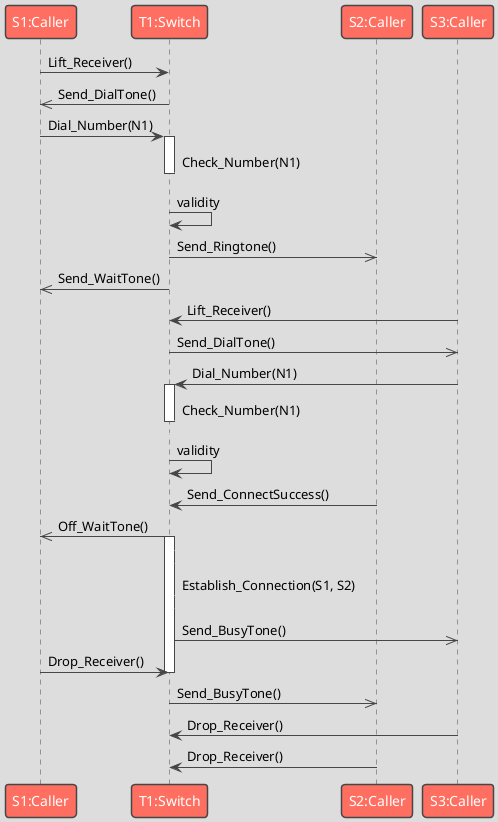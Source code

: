 @startuml Q1
!theme toy
skinparam BackgroundColor DDDDDD 

participant "S1:Caller" as s1
participant "T1:Switch" as t1
participant "S2:Caller" as s2
participant "S3:Caller" as s3
' makes a call to S2
s1 -> t1 : Lift_Receiver()
t1 ->> s1: Send_DialTone()
s1 -> t1: Dial_Number(N1)
activate t1
t1 --[#DDDDDD]> t1 : Check_Number(N1)
deactivate t1

t1 -> t1: validity

t1 ->> s2: Send_Ringtone()
t1 ->> s1: Send_WaitTone()

' S3 send call to S2 while S2 in call with S1
s3 -> t1 : Lift_Receiver()
t1 ->> s3: Send_DialTone()
s3 -> t1: Dial_Number(N1)

activate t1
t1 --[#DDDDDD]> t1 : Check_Number(N1)
deactivate t1

t1 -> t1: validity

s2 -> t1: Send_ConnectSuccess()
t1 ->> s1: Off_WaitTone()

activate t1

t1 --[#DDDDDD]> t1 : 
t1 --[#DDDDDD]> t1 : Establish_Connection(S1, S2)

' Since S2 is busy, outgoing call by S3 is refused by switch
t1 ->> s3: Send_BusyTone()

' S1 (caller) terminates call
s1 -> t1: Drop_Receiver()

deactivate t1
' Note: There is no need for Send_ReleaseMessage()
' Since there is no remote switch involved
' Should this be BusyTone or NoTone???
t1 ->> s2: Send_BusyTone()

' S3 hangs up
s3 -> t1: Drop_Receiver()

' S2 (callee) hangs up
s2 -> t1: Drop_Receiver()




@enduml